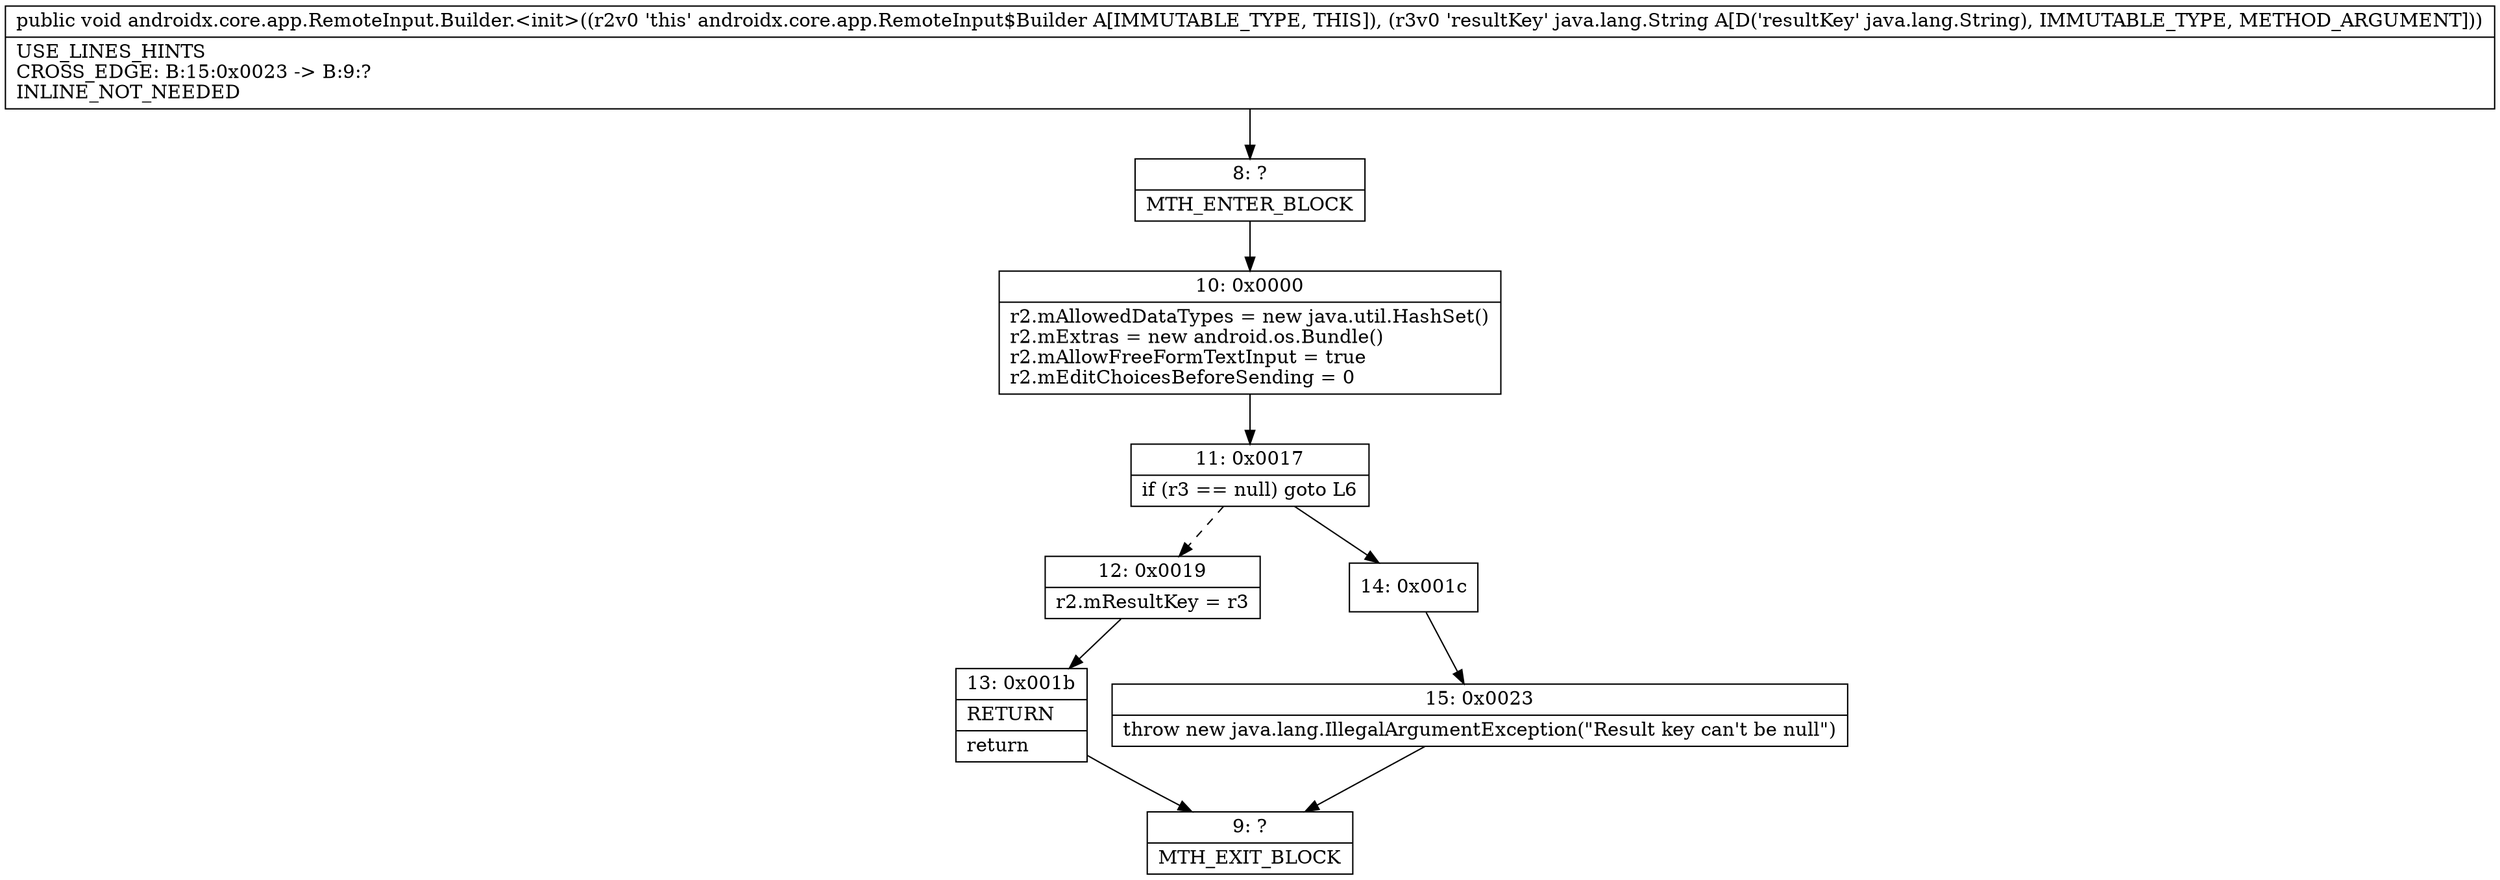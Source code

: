 digraph "CFG forandroidx.core.app.RemoteInput.Builder.\<init\>(Ljava\/lang\/String;)V" {
Node_8 [shape=record,label="{8\:\ ?|MTH_ENTER_BLOCK\l}"];
Node_10 [shape=record,label="{10\:\ 0x0000|r2.mAllowedDataTypes = new java.util.HashSet()\lr2.mExtras = new android.os.Bundle()\lr2.mAllowFreeFormTextInput = true\lr2.mEditChoicesBeforeSending = 0\l}"];
Node_11 [shape=record,label="{11\:\ 0x0017|if (r3 == null) goto L6\l}"];
Node_12 [shape=record,label="{12\:\ 0x0019|r2.mResultKey = r3\l}"];
Node_13 [shape=record,label="{13\:\ 0x001b|RETURN\l|return\l}"];
Node_9 [shape=record,label="{9\:\ ?|MTH_EXIT_BLOCK\l}"];
Node_14 [shape=record,label="{14\:\ 0x001c}"];
Node_15 [shape=record,label="{15\:\ 0x0023|throw new java.lang.IllegalArgumentException(\"Result key can't be null\")\l}"];
MethodNode[shape=record,label="{public void androidx.core.app.RemoteInput.Builder.\<init\>((r2v0 'this' androidx.core.app.RemoteInput$Builder A[IMMUTABLE_TYPE, THIS]), (r3v0 'resultKey' java.lang.String A[D('resultKey' java.lang.String), IMMUTABLE_TYPE, METHOD_ARGUMENT]))  | USE_LINES_HINTS\lCROSS_EDGE: B:15:0x0023 \-\> B:9:?\lINLINE_NOT_NEEDED\l}"];
MethodNode -> Node_8;Node_8 -> Node_10;
Node_10 -> Node_11;
Node_11 -> Node_12[style=dashed];
Node_11 -> Node_14;
Node_12 -> Node_13;
Node_13 -> Node_9;
Node_14 -> Node_15;
Node_15 -> Node_9;
}

